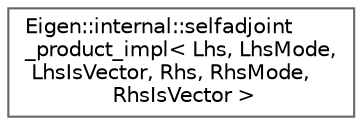 digraph "Graphical Class Hierarchy"
{
 // LATEX_PDF_SIZE
  bgcolor="transparent";
  edge [fontname=Helvetica,fontsize=10,labelfontname=Helvetica,labelfontsize=10];
  node [fontname=Helvetica,fontsize=10,shape=box,height=0.2,width=0.4];
  rankdir="LR";
  Node0 [id="Node000000",label="Eigen::internal::selfadjoint\l_product_impl\< Lhs, LhsMode,\l LhsIsVector, Rhs, RhsMode,\l RhsIsVector \>",height=0.2,width=0.4,color="grey40", fillcolor="white", style="filled",URL="$structEigen_1_1internal_1_1selfadjoint__product__impl.html",tooltip=" "];
}
